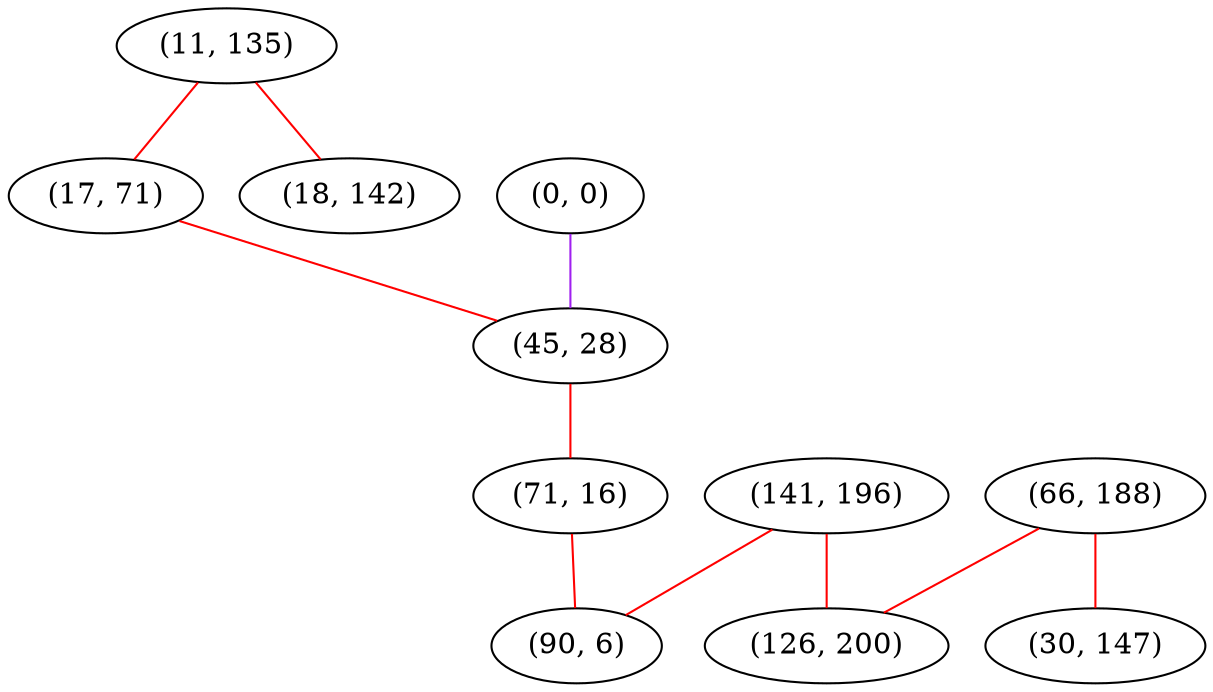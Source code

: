 graph "" {
"(11, 135)";
"(0, 0)";
"(66, 188)";
"(17, 71)";
"(141, 196)";
"(18, 142)";
"(126, 200)";
"(45, 28)";
"(71, 16)";
"(30, 147)";
"(90, 6)";
"(11, 135)" -- "(18, 142)"  [color=red, key=0, weight=1];
"(11, 135)" -- "(17, 71)"  [color=red, key=0, weight=1];
"(0, 0)" -- "(45, 28)"  [color=purple, key=0, weight=4];
"(66, 188)" -- "(30, 147)"  [color=red, key=0, weight=1];
"(66, 188)" -- "(126, 200)"  [color=red, key=0, weight=1];
"(17, 71)" -- "(45, 28)"  [color=red, key=0, weight=1];
"(141, 196)" -- "(90, 6)"  [color=red, key=0, weight=1];
"(141, 196)" -- "(126, 200)"  [color=red, key=0, weight=1];
"(45, 28)" -- "(71, 16)"  [color=red, key=0, weight=1];
"(71, 16)" -- "(90, 6)"  [color=red, key=0, weight=1];
}
